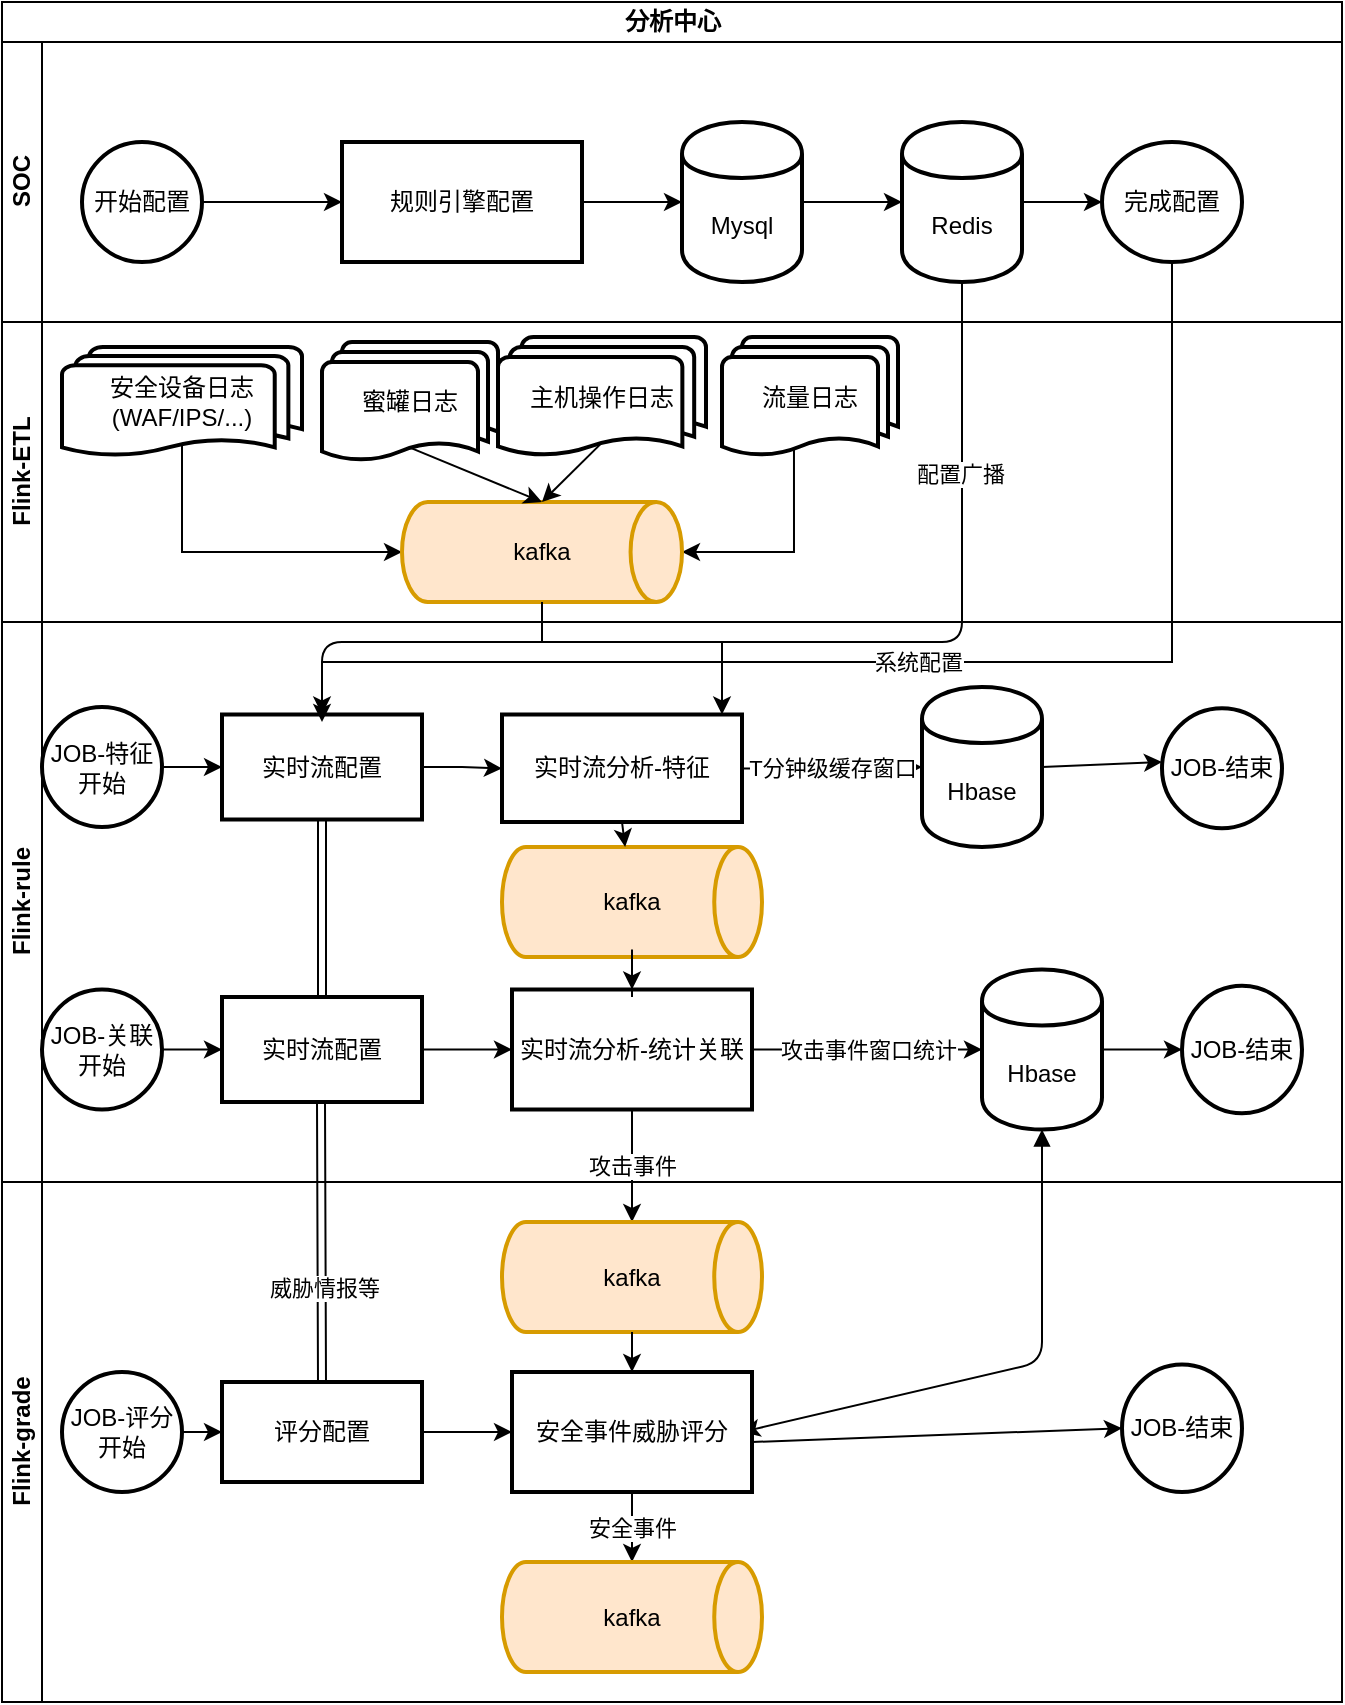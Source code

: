<mxfile version="13.8.6" type="github">
  <diagram id="prtHgNgQTEPvFCAcTncT" name="Page-1">
    <mxGraphModel dx="1422" dy="762" grid="1" gridSize="10" guides="1" tooltips="1" connect="1" arrows="1" fold="1" page="1" pageScale="1" pageWidth="827" pageHeight="1169" math="0" shadow="0">
      <root>
        <mxCell id="0" />
        <mxCell id="1" parent="0" />
        <mxCell id="JIy4gKWHAp-9yZtMN4gZ-5" value="分析中心" style="swimlane;html=1;childLayout=stackLayout;resizeParent=1;resizeParentMax=0;horizontal=1;startSize=20;horizontalStack=0;" parent="1" vertex="1">
          <mxGeometry x="430" y="80" width="670" height="850" as="geometry" />
        </mxCell>
        <mxCell id="JIy4gKWHAp-9yZtMN4gZ-6" value="SOC" style="swimlane;html=1;startSize=20;horizontal=0;" parent="JIy4gKWHAp-9yZtMN4gZ-5" vertex="1">
          <mxGeometry y="20" width="670" height="140" as="geometry" />
        </mxCell>
        <mxCell id="JIy4gKWHAp-9yZtMN4gZ-14" value="开始配置" style="strokeWidth=2;html=1;shape=mxgraph.flowchart.start_2;whiteSpace=wrap;" parent="JIy4gKWHAp-9yZtMN4gZ-6" vertex="1">
          <mxGeometry x="40" y="50" width="60" height="60" as="geometry" />
        </mxCell>
        <mxCell id="JIy4gKWHAp-9yZtMN4gZ-25" value="Mysql" style="shape=cylinder;whiteSpace=wrap;html=1;boundedLbl=1;backgroundOutline=1;strokeWidth=2;" parent="JIy4gKWHAp-9yZtMN4gZ-6" vertex="1">
          <mxGeometry x="340" y="40" width="60" height="80" as="geometry" />
        </mxCell>
        <mxCell id="JIy4gKWHAp-9yZtMN4gZ-27" value="Redis" style="shape=cylinder;whiteSpace=wrap;html=1;boundedLbl=1;backgroundOutline=1;strokeWidth=2;" parent="JIy4gKWHAp-9yZtMN4gZ-6" vertex="1">
          <mxGeometry x="450" y="40" width="60" height="80" as="geometry" />
        </mxCell>
        <mxCell id="JIy4gKWHAp-9yZtMN4gZ-28" value="" style="edgeStyle=orthogonalEdgeStyle;rounded=0;orthogonalLoop=1;jettySize=auto;html=1;" parent="JIy4gKWHAp-9yZtMN4gZ-6" source="JIy4gKWHAp-9yZtMN4gZ-25" target="JIy4gKWHAp-9yZtMN4gZ-27" edge="1">
          <mxGeometry relative="1" as="geometry" />
        </mxCell>
        <mxCell id="JIy4gKWHAp-9yZtMN4gZ-23" value="规则引擎配置" style="whiteSpace=wrap;html=1;strokeWidth=2;" parent="JIy4gKWHAp-9yZtMN4gZ-6" vertex="1">
          <mxGeometry x="170" y="50" width="120" height="60" as="geometry" />
        </mxCell>
        <mxCell id="JIy4gKWHAp-9yZtMN4gZ-24" value="" style="edgeStyle=orthogonalEdgeStyle;rounded=0;orthogonalLoop=1;jettySize=auto;html=1;" parent="JIy4gKWHAp-9yZtMN4gZ-6" source="JIy4gKWHAp-9yZtMN4gZ-14" target="JIy4gKWHAp-9yZtMN4gZ-23" edge="1">
          <mxGeometry relative="1" as="geometry" />
        </mxCell>
        <mxCell id="JIy4gKWHAp-9yZtMN4gZ-26" value="" style="edgeStyle=orthogonalEdgeStyle;rounded=0;orthogonalLoop=1;jettySize=auto;html=1;" parent="JIy4gKWHAp-9yZtMN4gZ-6" source="JIy4gKWHAp-9yZtMN4gZ-23" target="JIy4gKWHAp-9yZtMN4gZ-25" edge="1">
          <mxGeometry relative="1" as="geometry" />
        </mxCell>
        <mxCell id="JIy4gKWHAp-9yZtMN4gZ-29" value="完成配置" style="ellipse;whiteSpace=wrap;html=1;strokeWidth=2;" parent="JIy4gKWHAp-9yZtMN4gZ-6" vertex="1">
          <mxGeometry x="550" y="50" width="70" height="60" as="geometry" />
        </mxCell>
        <mxCell id="JIy4gKWHAp-9yZtMN4gZ-30" value="" style="edgeStyle=orthogonalEdgeStyle;rounded=0;orthogonalLoop=1;jettySize=auto;html=1;" parent="JIy4gKWHAp-9yZtMN4gZ-6" source="JIy4gKWHAp-9yZtMN4gZ-27" target="JIy4gKWHAp-9yZtMN4gZ-29" edge="1">
          <mxGeometry relative="1" as="geometry" />
        </mxCell>
        <mxCell id="JIy4gKWHAp-9yZtMN4gZ-7" value="Flink-ETL" style="swimlane;html=1;startSize=20;horizontal=0;" parent="JIy4gKWHAp-9yZtMN4gZ-5" vertex="1">
          <mxGeometry y="160" width="670" height="150" as="geometry" />
        </mxCell>
        <mxCell id="JIy4gKWHAp-9yZtMN4gZ-43" style="edgeStyle=orthogonalEdgeStyle;rounded=0;orthogonalLoop=1;jettySize=auto;html=1;exitX=0.5;exitY=0.88;exitDx=0;exitDy=0;exitPerimeter=0;entryX=0;entryY=0.5;entryDx=0;entryDy=0;entryPerimeter=0;" parent="JIy4gKWHAp-9yZtMN4gZ-7" source="JIy4gKWHAp-9yZtMN4gZ-31" target="JIy4gKWHAp-9yZtMN4gZ-32" edge="1">
          <mxGeometry relative="1" as="geometry">
            <mxPoint x="170" y="115" as="targetPoint" />
            <Array as="points">
              <mxPoint x="90" y="115" />
            </Array>
          </mxGeometry>
        </mxCell>
        <mxCell id="JIy4gKWHAp-9yZtMN4gZ-31" value="安全设备日志(WAF/IPS/...)" style="strokeWidth=2;html=1;shape=mxgraph.flowchart.multi-document;whiteSpace=wrap;" parent="JIy4gKWHAp-9yZtMN4gZ-7" vertex="1">
          <mxGeometry x="30" y="12.5" width="120" height="55" as="geometry" />
        </mxCell>
        <mxCell id="JIy4gKWHAp-9yZtMN4gZ-33" value="蜜罐日志" style="strokeWidth=2;html=1;shape=mxgraph.flowchart.multi-document;whiteSpace=wrap;" parent="JIy4gKWHAp-9yZtMN4gZ-7" vertex="1">
          <mxGeometry x="160" y="10" width="88" height="60" as="geometry" />
        </mxCell>
        <mxCell id="JIy4gKWHAp-9yZtMN4gZ-34" value="主机操作日志" style="strokeWidth=2;html=1;shape=mxgraph.flowchart.multi-document;whiteSpace=wrap;" parent="JIy4gKWHAp-9yZtMN4gZ-7" vertex="1">
          <mxGeometry x="248" y="7.5" width="104" height="60" as="geometry" />
        </mxCell>
        <mxCell id="JIy4gKWHAp-9yZtMN4gZ-47" style="edgeStyle=orthogonalEdgeStyle;rounded=0;orthogonalLoop=1;jettySize=auto;html=1;entryX=1;entryY=0.5;entryDx=0;entryDy=0;entryPerimeter=0;exitX=0.409;exitY=0.917;exitDx=0;exitDy=0;exitPerimeter=0;" parent="JIy4gKWHAp-9yZtMN4gZ-7" source="JIy4gKWHAp-9yZtMN4gZ-35" target="JIy4gKWHAp-9yZtMN4gZ-32" edge="1">
          <mxGeometry relative="1" as="geometry">
            <Array as="points">
              <mxPoint x="396" y="115" />
            </Array>
          </mxGeometry>
        </mxCell>
        <mxCell id="JIy4gKWHAp-9yZtMN4gZ-35" value="流量日志" style="strokeWidth=2;html=1;shape=mxgraph.flowchart.multi-document;whiteSpace=wrap;" parent="JIy4gKWHAp-9yZtMN4gZ-7" vertex="1">
          <mxGeometry x="360" y="7.5" width="88" height="60" as="geometry" />
        </mxCell>
        <mxCell id="JIy4gKWHAp-9yZtMN4gZ-32" value="kafka" style="strokeWidth=2;html=1;shape=mxgraph.flowchart.direct_data;whiteSpace=wrap;fillColor=#ffe6cc;strokeColor=#d79b00;labelBackgroundColor=none;shadow=0;sketch=0;" parent="JIy4gKWHAp-9yZtMN4gZ-7" vertex="1">
          <mxGeometry x="200" y="90" width="140" height="50" as="geometry" />
        </mxCell>
        <mxCell id="JIy4gKWHAp-9yZtMN4gZ-45" value="" style="endArrow=classic;html=1;exitX=0.5;exitY=0.88;exitDx=0;exitDy=0;exitPerimeter=0;entryX=0.5;entryY=0;entryDx=0;entryDy=0;entryPerimeter=0;" parent="JIy4gKWHAp-9yZtMN4gZ-7" source="JIy4gKWHAp-9yZtMN4gZ-33" target="JIy4gKWHAp-9yZtMN4gZ-32" edge="1">
          <mxGeometry width="50" height="50" relative="1" as="geometry">
            <mxPoint x="230" y="110" as="sourcePoint" />
            <mxPoint x="280" y="60" as="targetPoint" />
          </mxGeometry>
        </mxCell>
        <mxCell id="JIy4gKWHAp-9yZtMN4gZ-46" value="" style="endArrow=classic;html=1;exitX=0.5;exitY=0.88;exitDx=0;exitDy=0;exitPerimeter=0;entryX=0.5;entryY=0;entryDx=0;entryDy=0;entryPerimeter=0;" parent="JIy4gKWHAp-9yZtMN4gZ-7" source="JIy4gKWHAp-9yZtMN4gZ-34" target="JIy4gKWHAp-9yZtMN4gZ-32" edge="1">
          <mxGeometry width="50" height="50" relative="1" as="geometry">
            <mxPoint x="380" y="150" as="sourcePoint" />
            <mxPoint x="250" y="80" as="targetPoint" />
          </mxGeometry>
        </mxCell>
        <mxCell id="JIy4gKWHAp-9yZtMN4gZ-50" value="" style="edgeStyle=orthogonalEdgeStyle;rounded=0;orthogonalLoop=1;jettySize=auto;html=1;" parent="JIy4gKWHAp-9yZtMN4gZ-5" source="JIy4gKWHAp-9yZtMN4gZ-32" target="JIy4gKWHAp-9yZtMN4gZ-49" edge="1">
          <mxGeometry relative="1" as="geometry">
            <Array as="points">
              <mxPoint x="270" y="320" />
              <mxPoint x="360" y="320" />
            </Array>
          </mxGeometry>
        </mxCell>
        <mxCell id="JIy4gKWHAp-9yZtMN4gZ-54" value="" style="endArrow=classic;html=1;exitX=0.5;exitY=1;exitDx=0;exitDy=0;entryX=0.5;entryY=0;entryDx=0;entryDy=0;" parent="JIy4gKWHAp-9yZtMN4gZ-5" source="JIy4gKWHAp-9yZtMN4gZ-27" target="JIy4gKWHAp-9yZtMN4gZ-56" edge="1">
          <mxGeometry width="50" height="50" relative="1" as="geometry">
            <mxPoint x="490" y="270" as="sourcePoint" />
            <mxPoint x="160" y="350" as="targetPoint" />
            <Array as="points">
              <mxPoint x="480" y="320" />
              <mxPoint x="160" y="320" />
            </Array>
          </mxGeometry>
        </mxCell>
        <mxCell id="JIy4gKWHAp-9yZtMN4gZ-55" value="配置广播" style="edgeLabel;html=1;align=center;verticalAlign=middle;resizable=0;points=[];" parent="JIy4gKWHAp-9yZtMN4gZ-54" vertex="1" connectable="0">
          <mxGeometry x="-0.642" y="-1" relative="1" as="geometry">
            <mxPoint as="offset" />
          </mxGeometry>
        </mxCell>
        <mxCell id="JIy4gKWHAp-9yZtMN4gZ-8" value="Flink-rule" style="swimlane;html=1;startSize=20;horizontal=0;" parent="JIy4gKWHAp-9yZtMN4gZ-5" vertex="1">
          <mxGeometry y="310" width="670" height="280" as="geometry" />
        </mxCell>
        <mxCell id="JIy4gKWHAp-9yZtMN4gZ-49" value="实时流分析-特征" style="whiteSpace=wrap;html=1;strokeWidth=2;" parent="JIy4gKWHAp-9yZtMN4gZ-8" vertex="1">
          <mxGeometry x="250" y="46.25" width="120" height="53.75" as="geometry" />
        </mxCell>
        <mxCell id="JIy4gKWHAp-9yZtMN4gZ-51" value="Hbase" style="shape=cylinder;whiteSpace=wrap;html=1;boundedLbl=1;backgroundOutline=1;strokeWidth=2;" parent="JIy4gKWHAp-9yZtMN4gZ-8" vertex="1">
          <mxGeometry x="460" y="32.5" width="60" height="80" as="geometry" />
        </mxCell>
        <mxCell id="JIy4gKWHAp-9yZtMN4gZ-52" value="T分钟级缓存窗口" style="edgeStyle=orthogonalEdgeStyle;rounded=0;orthogonalLoop=1;jettySize=auto;html=1;" parent="JIy4gKWHAp-9yZtMN4gZ-8" source="JIy4gKWHAp-9yZtMN4gZ-49" target="JIy4gKWHAp-9yZtMN4gZ-51" edge="1">
          <mxGeometry relative="1" as="geometry" />
        </mxCell>
        <mxCell id="JIy4gKWHAp-9yZtMN4gZ-53" value="JOB-特征开始" style="strokeWidth=2;html=1;shape=mxgraph.flowchart.start_2;whiteSpace=wrap;" parent="JIy4gKWHAp-9yZtMN4gZ-8" vertex="1">
          <mxGeometry x="20" y="42.5" width="60" height="60" as="geometry" />
        </mxCell>
        <mxCell id="JIy4gKWHAp-9yZtMN4gZ-59" style="edgeStyle=orthogonalEdgeStyle;rounded=0;orthogonalLoop=1;jettySize=auto;html=1;" parent="JIy4gKWHAp-9yZtMN4gZ-8" source="JIy4gKWHAp-9yZtMN4gZ-56" target="JIy4gKWHAp-9yZtMN4gZ-49" edge="1">
          <mxGeometry relative="1" as="geometry" />
        </mxCell>
        <mxCell id="JIy4gKWHAp-9yZtMN4gZ-56" value="实时流配置" style="whiteSpace=wrap;html=1;strokeWidth=2;" parent="JIy4gKWHAp-9yZtMN4gZ-8" vertex="1">
          <mxGeometry x="110" y="46.25" width="100" height="52.5" as="geometry" />
        </mxCell>
        <mxCell id="JIy4gKWHAp-9yZtMN4gZ-57" value="" style="edgeStyle=orthogonalEdgeStyle;rounded=0;orthogonalLoop=1;jettySize=auto;html=1;" parent="JIy4gKWHAp-9yZtMN4gZ-8" source="JIy4gKWHAp-9yZtMN4gZ-53" target="JIy4gKWHAp-9yZtMN4gZ-56" edge="1">
          <mxGeometry relative="1" as="geometry" />
        </mxCell>
        <mxCell id="JIy4gKWHAp-9yZtMN4gZ-62" value="kafka" style="strokeWidth=2;html=1;shape=mxgraph.flowchart.direct_data;whiteSpace=wrap;fillColor=#ffe6cc;strokeColor=#d79b00;labelBackgroundColor=none;shadow=0;sketch=0;" parent="JIy4gKWHAp-9yZtMN4gZ-8" vertex="1">
          <mxGeometry x="250" y="112.5" width="130" height="55" as="geometry" />
        </mxCell>
        <mxCell id="JIy4gKWHAp-9yZtMN4gZ-63" value="" style="endArrow=classic;html=1;exitX=0.5;exitY=1;exitDx=0;exitDy=0;" parent="JIy4gKWHAp-9yZtMN4gZ-8" source="JIy4gKWHAp-9yZtMN4gZ-49" target="JIy4gKWHAp-9yZtMN4gZ-62" edge="1">
          <mxGeometry width="50" height="50" relative="1" as="geometry">
            <mxPoint x="310" y="185" as="sourcePoint" />
            <mxPoint x="360" y="135" as="targetPoint" />
            <Array as="points" />
          </mxGeometry>
        </mxCell>
        <mxCell id="JIy4gKWHAp-9yZtMN4gZ-80" value="攻击事件窗口统计" style="edgeStyle=orthogonalEdgeStyle;rounded=0;orthogonalLoop=1;jettySize=auto;html=1;entryX=0;entryY=0.5;entryDx=0;entryDy=0;" parent="JIy4gKWHAp-9yZtMN4gZ-8" source="JIy4gKWHAp-9yZtMN4gZ-65" target="JIy4gKWHAp-9yZtMN4gZ-79" edge="1">
          <mxGeometry relative="1" as="geometry" />
        </mxCell>
        <mxCell id="JIy4gKWHAp-9yZtMN4gZ-65" value="实时流分析-统计关联" style="whiteSpace=wrap;html=1;shadow=0;strokeWidth=2;sketch=0;" parent="JIy4gKWHAp-9yZtMN4gZ-8" vertex="1">
          <mxGeometry x="255" y="183.75" width="120" height="60" as="geometry" />
        </mxCell>
        <mxCell id="JIy4gKWHAp-9yZtMN4gZ-66" value="" style="edgeStyle=orthogonalEdgeStyle;rounded=0;orthogonalLoop=1;jettySize=auto;html=1;" parent="JIy4gKWHAp-9yZtMN4gZ-8" source="JIy4gKWHAp-9yZtMN4gZ-62" target="JIy4gKWHAp-9yZtMN4gZ-65" edge="1">
          <mxGeometry relative="1" as="geometry" />
        </mxCell>
        <mxCell id="JIy4gKWHAp-9yZtMN4gZ-68" value="JOB-结束" style="strokeWidth=2;html=1;shape=mxgraph.flowchart.start_2;whiteSpace=wrap;" parent="JIy4gKWHAp-9yZtMN4gZ-8" vertex="1">
          <mxGeometry x="580" y="43.13" width="60" height="60" as="geometry" />
        </mxCell>
        <mxCell id="JIy4gKWHAp-9yZtMN4gZ-69" value="" style="endArrow=classic;html=1;exitX=1;exitY=0.5;exitDx=0;exitDy=0;" parent="JIy4gKWHAp-9yZtMN4gZ-8" source="JIy4gKWHAp-9yZtMN4gZ-51" edge="1">
          <mxGeometry width="50" height="50" relative="1" as="geometry">
            <mxPoint x="550" y="120" as="sourcePoint" />
            <mxPoint x="580" y="70" as="targetPoint" />
          </mxGeometry>
        </mxCell>
        <mxCell id="JIy4gKWHAp-9yZtMN4gZ-72" style="edgeStyle=orthogonalEdgeStyle;rounded=0;orthogonalLoop=1;jettySize=auto;html=1;exitX=1;exitY=0.5;exitDx=0;exitDy=0;exitPerimeter=0;entryX=0;entryY=0.5;entryDx=0;entryDy=0;" parent="JIy4gKWHAp-9yZtMN4gZ-8" source="JIy4gKWHAp-9yZtMN4gZ-70" target="JIy4gKWHAp-9yZtMN4gZ-71" edge="1">
          <mxGeometry relative="1" as="geometry" />
        </mxCell>
        <mxCell id="JIy4gKWHAp-9yZtMN4gZ-70" value="JOB-关联开始" style="strokeWidth=2;html=1;shape=mxgraph.flowchart.start_2;whiteSpace=wrap;" parent="JIy4gKWHAp-9yZtMN4gZ-8" vertex="1">
          <mxGeometry x="20" y="183.75" width="60" height="60" as="geometry" />
        </mxCell>
        <mxCell id="JIy4gKWHAp-9yZtMN4gZ-76" style="edgeStyle=orthogonalEdgeStyle;rounded=0;orthogonalLoop=1;jettySize=auto;html=1;entryX=0;entryY=0.5;entryDx=0;entryDy=0;" parent="JIy4gKWHAp-9yZtMN4gZ-8" source="JIy4gKWHAp-9yZtMN4gZ-71" target="JIy4gKWHAp-9yZtMN4gZ-65" edge="1">
          <mxGeometry relative="1" as="geometry" />
        </mxCell>
        <mxCell id="JIy4gKWHAp-9yZtMN4gZ-71" value="实时流配置" style="whiteSpace=wrap;html=1;strokeWidth=2;" parent="JIy4gKWHAp-9yZtMN4gZ-8" vertex="1">
          <mxGeometry x="110" y="187.5" width="100" height="52.5" as="geometry" />
        </mxCell>
        <mxCell id="JIy4gKWHAp-9yZtMN4gZ-74" value="" style="endArrow=classic;html=1;shape=link;entryX=0.5;entryY=1;entryDx=0;entryDy=0;exitX=0.5;exitY=0;exitDx=0;exitDy=0;" parent="JIy4gKWHAp-9yZtMN4gZ-8" source="JIy4gKWHAp-9yZtMN4gZ-71" target="JIy4gKWHAp-9yZtMN4gZ-56" edge="1">
          <mxGeometry width="50" height="50" relative="1" as="geometry">
            <mxPoint x="140" y="290" as="sourcePoint" />
            <mxPoint x="190" y="240" as="targetPoint" />
          </mxGeometry>
        </mxCell>
        <mxCell id="JIy4gKWHAp-9yZtMN4gZ-79" value="Hbase" style="shape=cylinder;whiteSpace=wrap;html=1;boundedLbl=1;backgroundOutline=1;strokeWidth=2;" parent="JIy4gKWHAp-9yZtMN4gZ-8" vertex="1">
          <mxGeometry x="490" y="173.75" width="60" height="80" as="geometry" />
        </mxCell>
        <mxCell id="JIy4gKWHAp-9yZtMN4gZ-81" value="JOB-结束" style="ellipse;whiteSpace=wrap;html=1;strokeWidth=2;" parent="JIy4gKWHAp-9yZtMN4gZ-8" vertex="1">
          <mxGeometry x="590" y="181.88" width="60" height="63.75" as="geometry" />
        </mxCell>
        <mxCell id="JIy4gKWHAp-9yZtMN4gZ-82" value="" style="edgeStyle=orthogonalEdgeStyle;rounded=0;orthogonalLoop=1;jettySize=auto;html=1;" parent="JIy4gKWHAp-9yZtMN4gZ-8" source="JIy4gKWHAp-9yZtMN4gZ-79" target="JIy4gKWHAp-9yZtMN4gZ-81" edge="1">
          <mxGeometry relative="1" as="geometry" />
        </mxCell>
        <mxCell id="XYKhYuhxRQH_qnIDdxvk-4" value="" style="endArrow=classic;html=1;shape=link;entryX=0.5;entryY=1;entryDx=0;entryDy=0;exitX=0.5;exitY=0;exitDx=0;exitDy=0;" edge="1" parent="JIy4gKWHAp-9yZtMN4gZ-8" source="XYKhYuhxRQH_qnIDdxvk-2">
          <mxGeometry width="50" height="50" relative="1" as="geometry">
            <mxPoint x="159.5" y="328.75" as="sourcePoint" />
            <mxPoint x="159.5" y="240" as="targetPoint" />
          </mxGeometry>
        </mxCell>
        <mxCell id="XYKhYuhxRQH_qnIDdxvk-9" value="威胁情报等" style="edgeLabel;html=1;align=center;verticalAlign=middle;resizable=0;points=[];" vertex="1" connectable="0" parent="XYKhYuhxRQH_qnIDdxvk-4">
          <mxGeometry x="-0.329" y="-1" relative="1" as="geometry">
            <mxPoint as="offset" />
          </mxGeometry>
        </mxCell>
        <mxCell id="JIy4gKWHAp-9yZtMN4gZ-78" value="攻击事件" style="edgeStyle=orthogonalEdgeStyle;rounded=0;orthogonalLoop=1;jettySize=auto;html=1;" parent="JIy4gKWHAp-9yZtMN4gZ-5" source="JIy4gKWHAp-9yZtMN4gZ-65" target="JIy4gKWHAp-9yZtMN4gZ-77" edge="1">
          <mxGeometry relative="1" as="geometry" />
        </mxCell>
        <mxCell id="XYKhYuhxRQH_qnIDdxvk-10" style="rounded=1;orthogonalLoop=1;jettySize=auto;html=1;exitX=0.5;exitY=1;exitDx=0;exitDy=0;startArrow=block;startFill=1;entryX=0.958;entryY=0.5;entryDx=0;entryDy=0;entryPerimeter=0;" edge="1" parent="JIy4gKWHAp-9yZtMN4gZ-5" source="JIy4gKWHAp-9yZtMN4gZ-79" target="XYKhYuhxRQH_qnIDdxvk-6">
          <mxGeometry relative="1" as="geometry">
            <mxPoint x="490" y="660" as="targetPoint" />
            <Array as="points">
              <mxPoint x="520" y="680" />
            </Array>
          </mxGeometry>
        </mxCell>
        <mxCell id="JIy4gKWHAp-9yZtMN4gZ-13" value="Flink-grade" style="swimlane;html=1;startSize=20;horizontal=0;" parent="JIy4gKWHAp-9yZtMN4gZ-5" vertex="1">
          <mxGeometry y="590" width="670" height="260" as="geometry" />
        </mxCell>
        <mxCell id="JIy4gKWHAp-9yZtMN4gZ-77" value="kafka" style="strokeWidth=2;html=1;shape=mxgraph.flowchart.direct_data;whiteSpace=wrap;fillColor=#ffe6cc;strokeColor=#d79b00;labelBackgroundColor=none;shadow=0;sketch=0;" parent="JIy4gKWHAp-9yZtMN4gZ-13" vertex="1">
          <mxGeometry x="250" y="20" width="130" height="55" as="geometry" />
        </mxCell>
        <mxCell id="XYKhYuhxRQH_qnIDdxvk-2" value="评分配置" style="whiteSpace=wrap;html=1;strokeWidth=2;" vertex="1" parent="JIy4gKWHAp-9yZtMN4gZ-13">
          <mxGeometry x="110" y="100" width="100" height="50" as="geometry" />
        </mxCell>
        <mxCell id="XYKhYuhxRQH_qnIDdxvk-12" value="安全事件" style="edgeStyle=orthogonalEdgeStyle;rounded=0;orthogonalLoop=1;jettySize=auto;html=1;" edge="1" parent="JIy4gKWHAp-9yZtMN4gZ-13" source="XYKhYuhxRQH_qnIDdxvk-6" target="XYKhYuhxRQH_qnIDdxvk-11">
          <mxGeometry relative="1" as="geometry" />
        </mxCell>
        <mxCell id="XYKhYuhxRQH_qnIDdxvk-6" value="安全事件威胁评分" style="whiteSpace=wrap;html=1;strokeWidth=2;" vertex="1" parent="JIy4gKWHAp-9yZtMN4gZ-13">
          <mxGeometry x="255" y="95" width="120" height="60" as="geometry" />
        </mxCell>
        <mxCell id="XYKhYuhxRQH_qnIDdxvk-7" value="" style="edgeStyle=orthogonalEdgeStyle;rounded=0;orthogonalLoop=1;jettySize=auto;html=1;" edge="1" parent="JIy4gKWHAp-9yZtMN4gZ-13" source="XYKhYuhxRQH_qnIDdxvk-2" target="XYKhYuhxRQH_qnIDdxvk-6">
          <mxGeometry relative="1" as="geometry" />
        </mxCell>
        <mxCell id="XYKhYuhxRQH_qnIDdxvk-8" value="" style="endArrow=classic;html=1;exitX=0.5;exitY=1;exitDx=0;exitDy=0;exitPerimeter=0;entryX=0.5;entryY=0;entryDx=0;entryDy=0;" edge="1" parent="JIy4gKWHAp-9yZtMN4gZ-13" source="JIy4gKWHAp-9yZtMN4gZ-77" target="XYKhYuhxRQH_qnIDdxvk-6">
          <mxGeometry width="50" height="50" relative="1" as="geometry">
            <mxPoint x="460" y="170" as="sourcePoint" />
            <mxPoint x="510" y="120" as="targetPoint" />
          </mxGeometry>
        </mxCell>
        <mxCell id="XYKhYuhxRQH_qnIDdxvk-11" value="kafka" style="strokeWidth=2;html=1;shape=mxgraph.flowchart.direct_data;whiteSpace=wrap;fillColor=#ffe6cc;strokeColor=#d79b00;labelBackgroundColor=none;shadow=0;sketch=0;" vertex="1" parent="JIy4gKWHAp-9yZtMN4gZ-13">
          <mxGeometry x="250" y="190" width="130" height="55" as="geometry" />
        </mxCell>
        <mxCell id="XYKhYuhxRQH_qnIDdxvk-16" value="JOB-结束" style="ellipse;whiteSpace=wrap;html=1;strokeWidth=2;" vertex="1" parent="JIy4gKWHAp-9yZtMN4gZ-13">
          <mxGeometry x="560" y="91.25" width="60" height="63.75" as="geometry" />
        </mxCell>
        <mxCell id="XYKhYuhxRQH_qnIDdxvk-17" value="" style="endArrow=classic;html=1;strokeColor=#000000;entryX=0;entryY=0.5;entryDx=0;entryDy=0;" edge="1" parent="JIy4gKWHAp-9yZtMN4gZ-13" target="XYKhYuhxRQH_qnIDdxvk-16">
          <mxGeometry width="50" height="50" relative="1" as="geometry">
            <mxPoint x="375" y="130" as="sourcePoint" />
            <mxPoint x="425" y="80" as="targetPoint" />
          </mxGeometry>
        </mxCell>
        <mxCell id="XYKhYuhxRQH_qnIDdxvk-18" style="edgeStyle=none;rounded=1;orthogonalLoop=1;jettySize=auto;html=1;entryX=0;entryY=0.5;entryDx=0;entryDy=0;startArrow=none;startFill=0;strokeColor=#000000;endArrow=classic;endFill=1;" edge="1" parent="JIy4gKWHAp-9yZtMN4gZ-13" source="XYKhYuhxRQH_qnIDdxvk-1" target="XYKhYuhxRQH_qnIDdxvk-2">
          <mxGeometry relative="1" as="geometry" />
        </mxCell>
        <mxCell id="XYKhYuhxRQH_qnIDdxvk-1" value="JOB-评分开始" style="strokeWidth=2;html=1;shape=mxgraph.flowchart.start_2;whiteSpace=wrap;" vertex="1" parent="JIy4gKWHAp-9yZtMN4gZ-13">
          <mxGeometry x="30" y="95" width="60" height="60" as="geometry" />
        </mxCell>
        <mxCell id="JIy4gKWHAp-9yZtMN4gZ-58" value="系统配置" style="edgeStyle=orthogonalEdgeStyle;rounded=0;orthogonalLoop=1;jettySize=auto;html=1;" parent="1" source="JIy4gKWHAp-9yZtMN4gZ-29" edge="1">
          <mxGeometry relative="1" as="geometry">
            <mxPoint x="590" y="440" as="targetPoint" />
            <Array as="points">
              <mxPoint x="1015" y="410" />
              <mxPoint x="590" y="410" />
            </Array>
          </mxGeometry>
        </mxCell>
      </root>
    </mxGraphModel>
  </diagram>
</mxfile>
